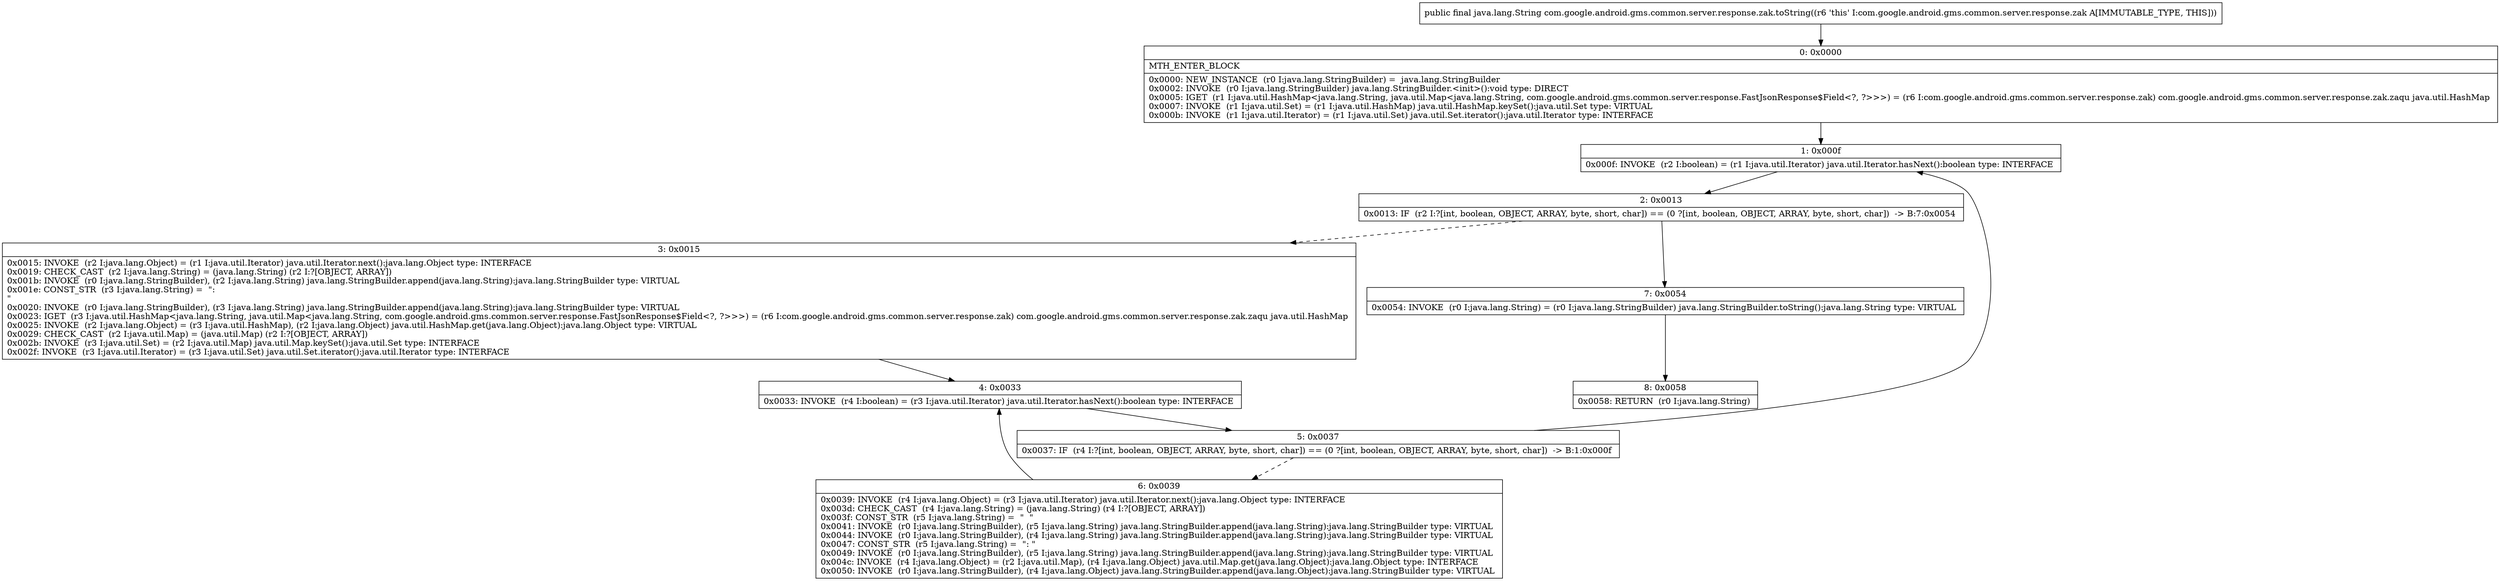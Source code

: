 digraph "CFG forcom.google.android.gms.common.server.response.zak.toString()Ljava\/lang\/String;" {
Node_0 [shape=record,label="{0\:\ 0x0000|MTH_ENTER_BLOCK\l|0x0000: NEW_INSTANCE  (r0 I:java.lang.StringBuilder) =  java.lang.StringBuilder \l0x0002: INVOKE  (r0 I:java.lang.StringBuilder) java.lang.StringBuilder.\<init\>():void type: DIRECT \l0x0005: IGET  (r1 I:java.util.HashMap\<java.lang.String, java.util.Map\<java.lang.String, com.google.android.gms.common.server.response.FastJsonResponse$Field\<?, ?\>\>\>) = (r6 I:com.google.android.gms.common.server.response.zak) com.google.android.gms.common.server.response.zak.zaqu java.util.HashMap \l0x0007: INVOKE  (r1 I:java.util.Set) = (r1 I:java.util.HashMap) java.util.HashMap.keySet():java.util.Set type: VIRTUAL \l0x000b: INVOKE  (r1 I:java.util.Iterator) = (r1 I:java.util.Set) java.util.Set.iterator():java.util.Iterator type: INTERFACE \l}"];
Node_1 [shape=record,label="{1\:\ 0x000f|0x000f: INVOKE  (r2 I:boolean) = (r1 I:java.util.Iterator) java.util.Iterator.hasNext():boolean type: INTERFACE \l}"];
Node_2 [shape=record,label="{2\:\ 0x0013|0x0013: IF  (r2 I:?[int, boolean, OBJECT, ARRAY, byte, short, char]) == (0 ?[int, boolean, OBJECT, ARRAY, byte, short, char])  \-\> B:7:0x0054 \l}"];
Node_3 [shape=record,label="{3\:\ 0x0015|0x0015: INVOKE  (r2 I:java.lang.Object) = (r1 I:java.util.Iterator) java.util.Iterator.next():java.lang.Object type: INTERFACE \l0x0019: CHECK_CAST  (r2 I:java.lang.String) = (java.lang.String) (r2 I:?[OBJECT, ARRAY]) \l0x001b: INVOKE  (r0 I:java.lang.StringBuilder), (r2 I:java.lang.String) java.lang.StringBuilder.append(java.lang.String):java.lang.StringBuilder type: VIRTUAL \l0x001e: CONST_STR  (r3 I:java.lang.String) =  \":\l\" \l0x0020: INVOKE  (r0 I:java.lang.StringBuilder), (r3 I:java.lang.String) java.lang.StringBuilder.append(java.lang.String):java.lang.StringBuilder type: VIRTUAL \l0x0023: IGET  (r3 I:java.util.HashMap\<java.lang.String, java.util.Map\<java.lang.String, com.google.android.gms.common.server.response.FastJsonResponse$Field\<?, ?\>\>\>) = (r6 I:com.google.android.gms.common.server.response.zak) com.google.android.gms.common.server.response.zak.zaqu java.util.HashMap \l0x0025: INVOKE  (r2 I:java.lang.Object) = (r3 I:java.util.HashMap), (r2 I:java.lang.Object) java.util.HashMap.get(java.lang.Object):java.lang.Object type: VIRTUAL \l0x0029: CHECK_CAST  (r2 I:java.util.Map) = (java.util.Map) (r2 I:?[OBJECT, ARRAY]) \l0x002b: INVOKE  (r3 I:java.util.Set) = (r2 I:java.util.Map) java.util.Map.keySet():java.util.Set type: INTERFACE \l0x002f: INVOKE  (r3 I:java.util.Iterator) = (r3 I:java.util.Set) java.util.Set.iterator():java.util.Iterator type: INTERFACE \l}"];
Node_4 [shape=record,label="{4\:\ 0x0033|0x0033: INVOKE  (r4 I:boolean) = (r3 I:java.util.Iterator) java.util.Iterator.hasNext():boolean type: INTERFACE \l}"];
Node_5 [shape=record,label="{5\:\ 0x0037|0x0037: IF  (r4 I:?[int, boolean, OBJECT, ARRAY, byte, short, char]) == (0 ?[int, boolean, OBJECT, ARRAY, byte, short, char])  \-\> B:1:0x000f \l}"];
Node_6 [shape=record,label="{6\:\ 0x0039|0x0039: INVOKE  (r4 I:java.lang.Object) = (r3 I:java.util.Iterator) java.util.Iterator.next():java.lang.Object type: INTERFACE \l0x003d: CHECK_CAST  (r4 I:java.lang.String) = (java.lang.String) (r4 I:?[OBJECT, ARRAY]) \l0x003f: CONST_STR  (r5 I:java.lang.String) =  \"  \" \l0x0041: INVOKE  (r0 I:java.lang.StringBuilder), (r5 I:java.lang.String) java.lang.StringBuilder.append(java.lang.String):java.lang.StringBuilder type: VIRTUAL \l0x0044: INVOKE  (r0 I:java.lang.StringBuilder), (r4 I:java.lang.String) java.lang.StringBuilder.append(java.lang.String):java.lang.StringBuilder type: VIRTUAL \l0x0047: CONST_STR  (r5 I:java.lang.String) =  \": \" \l0x0049: INVOKE  (r0 I:java.lang.StringBuilder), (r5 I:java.lang.String) java.lang.StringBuilder.append(java.lang.String):java.lang.StringBuilder type: VIRTUAL \l0x004c: INVOKE  (r4 I:java.lang.Object) = (r2 I:java.util.Map), (r4 I:java.lang.Object) java.util.Map.get(java.lang.Object):java.lang.Object type: INTERFACE \l0x0050: INVOKE  (r0 I:java.lang.StringBuilder), (r4 I:java.lang.Object) java.lang.StringBuilder.append(java.lang.Object):java.lang.StringBuilder type: VIRTUAL \l}"];
Node_7 [shape=record,label="{7\:\ 0x0054|0x0054: INVOKE  (r0 I:java.lang.String) = (r0 I:java.lang.StringBuilder) java.lang.StringBuilder.toString():java.lang.String type: VIRTUAL \l}"];
Node_8 [shape=record,label="{8\:\ 0x0058|0x0058: RETURN  (r0 I:java.lang.String) \l}"];
MethodNode[shape=record,label="{public final java.lang.String com.google.android.gms.common.server.response.zak.toString((r6 'this' I:com.google.android.gms.common.server.response.zak A[IMMUTABLE_TYPE, THIS])) }"];
MethodNode -> Node_0;
Node_0 -> Node_1;
Node_1 -> Node_2;
Node_2 -> Node_3[style=dashed];
Node_2 -> Node_7;
Node_3 -> Node_4;
Node_4 -> Node_5;
Node_5 -> Node_1;
Node_5 -> Node_6[style=dashed];
Node_6 -> Node_4;
Node_7 -> Node_8;
}

